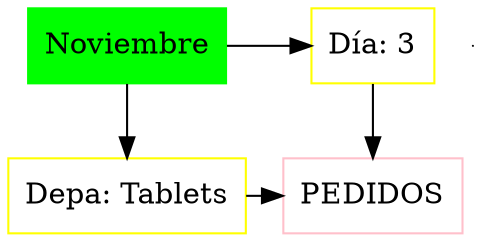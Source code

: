 digraph Daniel200811{
node[shape=box];
MT[label="Noviembre", style = filled, color=green, group = 1];
e0[shape = point, width = 0];
e0[shape = point, width = 0];
node0xc000162730[color=yellow, label="Depa: Tablets", group = 1];
MT->node0xc000162730;
node0xc000162780[color=yellow, label="Día: 3", group = 2];
MT->node0xc000162780;
{rank = same;MT;node0xc000162780;}
node0xc00016d218[color=pink, label="PEDIDOS", group = 2];
node0xc000162780->node0xc00016d218;
node0xc000162730->node0xc00016d218;
{rank = same;node0xc000162730;node0xc00016d218;}
}

